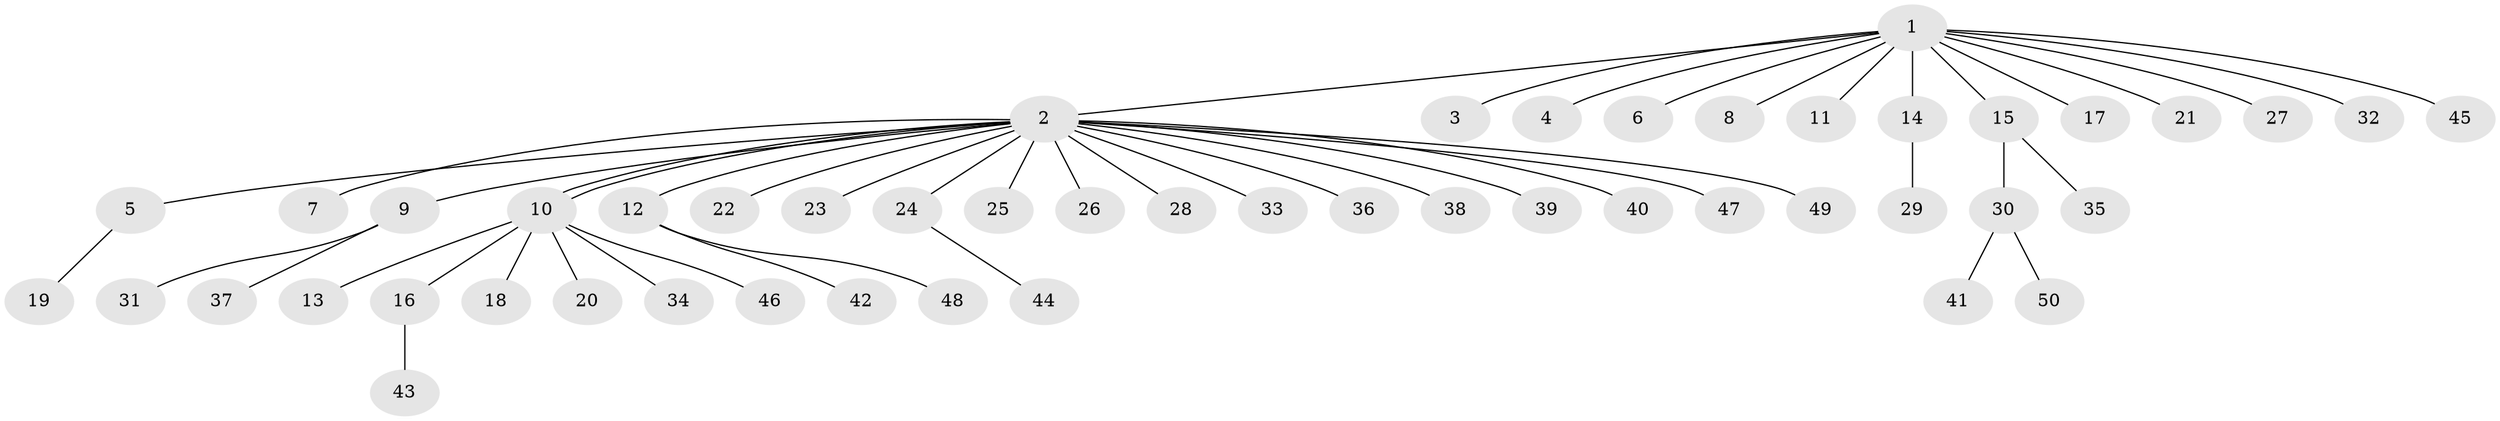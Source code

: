 // Generated by graph-tools (version 1.1) at 2025/11/02/27/25 16:11:10]
// undirected, 50 vertices, 50 edges
graph export_dot {
graph [start="1"]
  node [color=gray90,style=filled];
  1;
  2;
  3;
  4;
  5;
  6;
  7;
  8;
  9;
  10;
  11;
  12;
  13;
  14;
  15;
  16;
  17;
  18;
  19;
  20;
  21;
  22;
  23;
  24;
  25;
  26;
  27;
  28;
  29;
  30;
  31;
  32;
  33;
  34;
  35;
  36;
  37;
  38;
  39;
  40;
  41;
  42;
  43;
  44;
  45;
  46;
  47;
  48;
  49;
  50;
  1 -- 2;
  1 -- 3;
  1 -- 4;
  1 -- 6;
  1 -- 8;
  1 -- 11;
  1 -- 14;
  1 -- 15;
  1 -- 17;
  1 -- 21;
  1 -- 27;
  1 -- 32;
  1 -- 45;
  2 -- 5;
  2 -- 7;
  2 -- 9;
  2 -- 10;
  2 -- 10;
  2 -- 12;
  2 -- 22;
  2 -- 23;
  2 -- 24;
  2 -- 25;
  2 -- 26;
  2 -- 28;
  2 -- 33;
  2 -- 36;
  2 -- 38;
  2 -- 39;
  2 -- 40;
  2 -- 47;
  2 -- 49;
  5 -- 19;
  9 -- 31;
  9 -- 37;
  10 -- 13;
  10 -- 16;
  10 -- 18;
  10 -- 20;
  10 -- 34;
  10 -- 46;
  12 -- 42;
  12 -- 48;
  14 -- 29;
  15 -- 30;
  15 -- 35;
  16 -- 43;
  24 -- 44;
  30 -- 41;
  30 -- 50;
}
